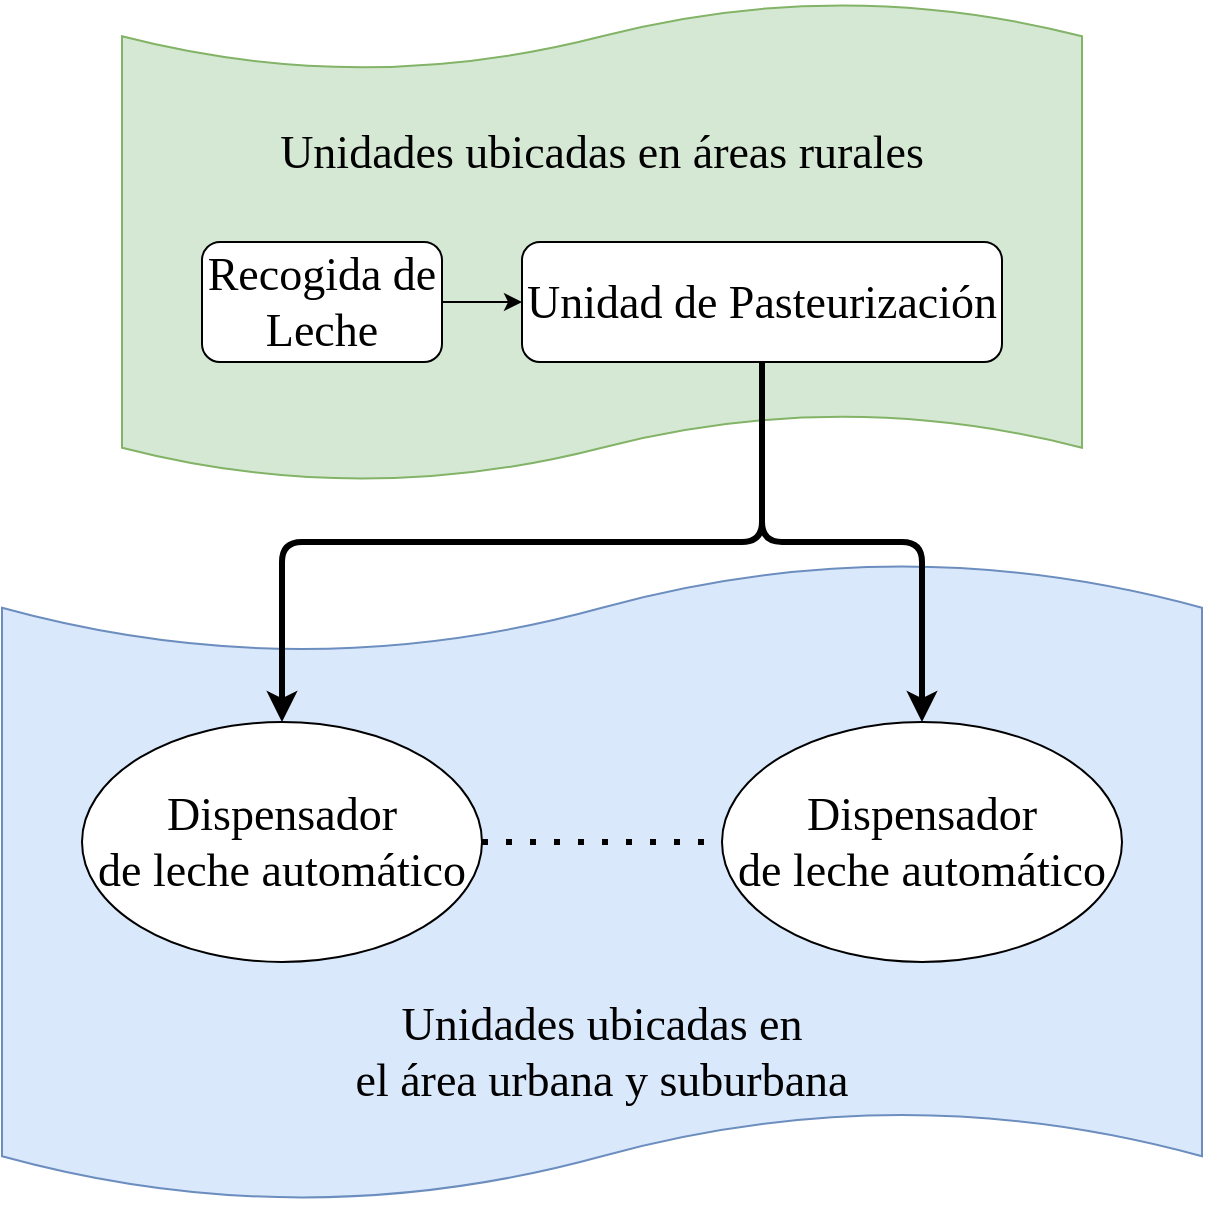 <mxfile version="14.2.9" type="device"><diagram id="O1j2EWQP4mRAkKEDnfR6" name="Page-1"><mxGraphModel dx="1038" dy="631" grid="1" gridSize="10" guides="1" tooltips="1" connect="1" arrows="1" fold="1" page="1" pageScale="1" pageWidth="850" pageHeight="1100" math="0" shadow="0"><root><mxCell id="0"/><mxCell id="1" parent="0"/><mxCell id="065q-8UkzdKy37n6UVEm-11" value="" style="shape=tape;whiteSpace=wrap;html=1;fontFamily=Lucida Console;fontSize=23;size=0.143;fillColor=#dae8fc;strokeColor=#6c8ebf;" vertex="1" parent="1"><mxGeometry x="160" y="280" width="600" height="320" as="geometry"/></mxCell><mxCell id="065q-8UkzdKy37n6UVEm-10" style="edgeStyle=orthogonalEdgeStyle;rounded=1;orthogonalLoop=1;jettySize=auto;html=1;exitX=0.5;exitY=1;exitDx=0;exitDy=0;entryX=0.5;entryY=0;entryDx=0;entryDy=0;strokeWidth=3;fontFamily=Lucida Console;fontSize=23;" edge="1" parent="1" source="065q-8UkzdKy37n6UVEm-2" target="065q-8UkzdKy37n6UVEm-7"><mxGeometry relative="1" as="geometry"/></mxCell><mxCell id="065q-8UkzdKy37n6UVEm-6" value="Dispensador&lt;br&gt;de leche automático" style="ellipse;whiteSpace=wrap;html=1;fontFamily=Lucida Console;fontSize=23;" vertex="1" parent="1"><mxGeometry x="200" y="360" width="200" height="120" as="geometry"/></mxCell><mxCell id="065q-8UkzdKy37n6UVEm-7" value="Dispensador&lt;br&gt;de leche automático" style="ellipse;whiteSpace=wrap;html=1;fontFamily=Lucida Console;fontSize=23;" vertex="1" parent="1"><mxGeometry x="520" y="360" width="200" height="120" as="geometry"/></mxCell><mxCell id="065q-8UkzdKy37n6UVEm-8" value="" style="endArrow=none;dashed=1;html=1;dashPattern=1 3;strokeWidth=3;fontFamily=Lucida Console;fontSize=23;exitX=1;exitY=0.5;exitDx=0;exitDy=0;entryX=0;entryY=0.5;entryDx=0;entryDy=0;rounded=1;" edge="1" parent="1" source="065q-8UkzdKy37n6UVEm-6" target="065q-8UkzdKy37n6UVEm-7"><mxGeometry width="50" height="50" relative="1" as="geometry"><mxPoint x="430" y="450" as="sourcePoint"/><mxPoint x="480" y="400" as="targetPoint"/></mxGeometry></mxCell><mxCell id="065q-8UkzdKy37n6UVEm-12" value="Unidades ubicadas en&lt;br&gt;el área urbana y suburbana" style="text;html=1;strokeColor=none;fillColor=none;align=center;verticalAlign=middle;whiteSpace=wrap;rounded=0;fontFamily=Lucida Console;fontSize=23;" vertex="1" parent="1"><mxGeometry x="160" y="510" width="600" height="30" as="geometry"/></mxCell><mxCell id="065q-8UkzdKy37n6UVEm-13" value="" style="group" vertex="1" connectable="0" parent="1"><mxGeometry x="220" width="480" height="240" as="geometry"/></mxCell><mxCell id="065q-8UkzdKy37n6UVEm-3" value="" style="shape=tape;whiteSpace=wrap;html=1;fontFamily=Lucida Console;fontSize=23;size=0.143;fillColor=#d5e8d4;strokeColor=#82b366;" vertex="1" parent="065q-8UkzdKy37n6UVEm-13"><mxGeometry width="480" height="240" as="geometry"/></mxCell><mxCell id="065q-8UkzdKy37n6UVEm-1" value="Recogida de Leche" style="rounded=1;whiteSpace=wrap;html=1;fontSize=23;fontFamily=Lucida Console;" vertex="1" parent="065q-8UkzdKy37n6UVEm-13"><mxGeometry x="40" y="120" width="120" height="60" as="geometry"/></mxCell><mxCell id="065q-8UkzdKy37n6UVEm-2" value="Unidad de Pasteurización" style="rounded=1;whiteSpace=wrap;html=1;fontFamily=Lucida Console;fontSize=23;" vertex="1" parent="065q-8UkzdKy37n6UVEm-13"><mxGeometry x="200" y="120" width="240" height="60" as="geometry"/></mxCell><mxCell id="065q-8UkzdKy37n6UVEm-5" style="edgeStyle=orthogonalEdgeStyle;rounded=0;orthogonalLoop=1;jettySize=auto;html=1;exitX=1;exitY=0.5;exitDx=0;exitDy=0;entryX=0;entryY=0.5;entryDx=0;entryDy=0;fontFamily=Lucida Console;fontSize=23;" edge="1" parent="065q-8UkzdKy37n6UVEm-13" source="065q-8UkzdKy37n6UVEm-1" target="065q-8UkzdKy37n6UVEm-2"><mxGeometry relative="1" as="geometry"/></mxCell><mxCell id="065q-8UkzdKy37n6UVEm-4" value="Unidades ubicadas en áreas rurales" style="text;html=1;strokeColor=none;fillColor=none;align=center;verticalAlign=middle;whiteSpace=wrap;rounded=0;fontFamily=Lucida Console;fontSize=23;" vertex="1" parent="065q-8UkzdKy37n6UVEm-13"><mxGeometry y="60" width="480" height="30" as="geometry"/></mxCell><mxCell id="065q-8UkzdKy37n6UVEm-9" style="edgeStyle=orthogonalEdgeStyle;rounded=1;orthogonalLoop=1;jettySize=auto;html=1;exitX=0.5;exitY=1;exitDx=0;exitDy=0;entryX=0.5;entryY=0;entryDx=0;entryDy=0;strokeWidth=3;fontFamily=Lucida Console;fontSize=23;" edge="1" parent="1" source="065q-8UkzdKy37n6UVEm-2" target="065q-8UkzdKy37n6UVEm-6"><mxGeometry relative="1" as="geometry"/></mxCell></root></mxGraphModel></diagram></mxfile>